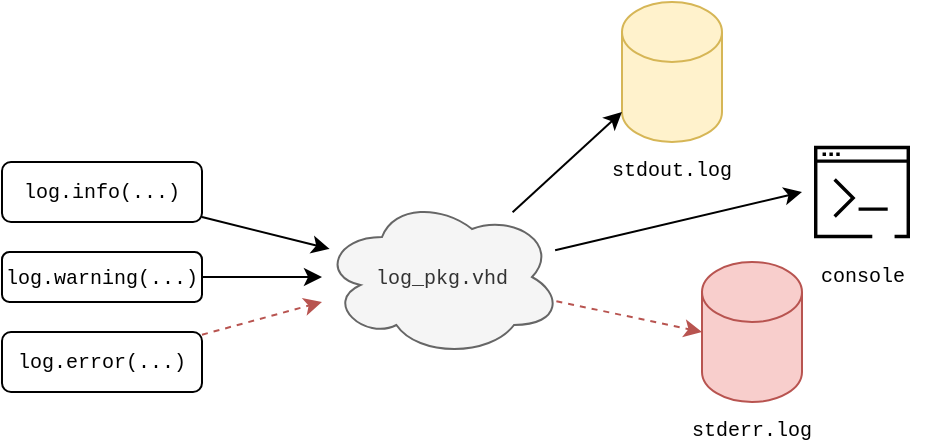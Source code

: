 <mxfile>
    <diagram id="6b7KEzJsmIcZ2QdaATh2" name="Page-1">
        <mxGraphModel dx="708" dy="450" grid="1" gridSize="10" guides="1" tooltips="1" connect="1" arrows="1" fold="1" page="1" pageScale="1" pageWidth="850" pageHeight="1100" math="0" shadow="0">
            <root>
                <mxCell id="0"/>
                <mxCell id="1" parent="0"/>
                <mxCell id="7" value="&lt;br&gt;&lt;br&gt;&lt;br&gt;&lt;br&gt;&lt;br&gt;&lt;br&gt;stderr.log" style="shape=cylinder3;whiteSpace=wrap;html=1;boundedLbl=1;backgroundOutline=1;size=15;fontSize=10;fontFamily=Courier New;fillColor=#f8cecc;strokeColor=#b85450;" vertex="1" parent="1">
                    <mxGeometry x="470" y="450" width="50" height="70" as="geometry"/>
                </mxCell>
                <mxCell id="21" style="edgeStyle=none;rounded=0;html=1;fontFamily=Courier New;fontSize=10;" edge="1" parent="1" source="12" target="18">
                    <mxGeometry relative="1" as="geometry"/>
                </mxCell>
                <mxCell id="12" value="log.info(...)" style="rounded=1;whiteSpace=wrap;html=1;fontSize=10;fontFamily=Courier New;" vertex="1" parent="1">
                    <mxGeometry x="120" y="400" width="100" height="30" as="geometry"/>
                </mxCell>
                <mxCell id="13" value="console" style="sketch=0;points=[[0,0,0],[0.25,0,0],[0.5,0,0],[0.75,0,0],[1,0,0],[0,1,0],[0.25,1,0],[0.5,1,0],[0.75,1,0],[1,1,0],[0,0.25,0],[0,0.5,0],[0,0.75,0],[1,0.25,0],[1,0.5,0],[1,0.75,0]];outlineConnect=0;gradientDirection=north;dashed=0;verticalLabelPosition=bottom;verticalAlign=top;align=center;html=1;fontSize=10;fontStyle=0;aspect=fixed;shape=mxgraph.aws4.resourceIcon;resIcon=mxgraph.aws4.command_line_interface;fontFamily=Courier New;" vertex="1" parent="1">
                    <mxGeometry x="520" y="385" width="60" height="60" as="geometry"/>
                </mxCell>
                <mxCell id="20" style="edgeStyle=none;rounded=0;html=1;fontFamily=Courier New;fontSize=10;" edge="1" parent="1" source="14" target="18">
                    <mxGeometry relative="1" as="geometry"/>
                </mxCell>
                <mxCell id="14" value="log.warning(...)" style="rounded=1;whiteSpace=wrap;html=1;fontSize=10;fontFamily=Courier New;" vertex="1" parent="1">
                    <mxGeometry x="120" y="445" width="100" height="25" as="geometry"/>
                </mxCell>
                <mxCell id="19" style="edgeStyle=none;rounded=0;html=1;fontFamily=Courier New;fontSize=10;dashed=1;fillColor=#f8cecc;strokeColor=#b85450;" edge="1" parent="1" source="15">
                    <mxGeometry relative="1" as="geometry">
                        <mxPoint x="280" y="470" as="targetPoint"/>
                    </mxGeometry>
                </mxCell>
                <mxCell id="15" value="log.error(...)" style="rounded=1;whiteSpace=wrap;html=1;fontSize=10;fontFamily=Courier New;" vertex="1" parent="1">
                    <mxGeometry x="120" y="485" width="100" height="30" as="geometry"/>
                </mxCell>
                <mxCell id="17" value="&lt;br&gt;&lt;br&gt;&lt;br&gt;&lt;br&gt;&lt;br&gt;&lt;br&gt;stdout.log" style="shape=cylinder3;whiteSpace=wrap;html=1;boundedLbl=1;backgroundOutline=1;size=15;fontSize=10;fontFamily=Courier New;fillColor=#fff2cc;strokeColor=#d6b656;" vertex="1" parent="1">
                    <mxGeometry x="430" y="320" width="50" height="70" as="geometry"/>
                </mxCell>
                <mxCell id="22" style="edgeStyle=none;rounded=0;html=1;entryX=0;entryY=0.5;entryDx=0;entryDy=0;entryPerimeter=0;fontFamily=Courier New;fontSize=10;dashed=1;fillColor=#f8cecc;strokeColor=#b85450;" edge="1" parent="1" source="18" target="7">
                    <mxGeometry relative="1" as="geometry">
                        <mxPoint x="410" y="480" as="sourcePoint"/>
                    </mxGeometry>
                </mxCell>
                <mxCell id="23" style="edgeStyle=none;rounded=0;html=1;entryX=0;entryY=1;entryDx=0;entryDy=-15;entryPerimeter=0;fontFamily=Courier New;fontSize=10;" edge="1" parent="1" source="18" target="17">
                    <mxGeometry relative="1" as="geometry"/>
                </mxCell>
                <mxCell id="24" style="edgeStyle=none;rounded=0;html=1;entryX=0;entryY=0.5;entryDx=0;entryDy=0;entryPerimeter=0;fontFamily=Courier New;fontSize=10;" edge="1" parent="1" source="18" target="13">
                    <mxGeometry relative="1" as="geometry"/>
                </mxCell>
                <mxCell id="18" value="log_pkg.vhd" style="ellipse;shape=cloud;whiteSpace=wrap;html=1;fontFamily=Courier New;fontSize=10;fillColor=#f5f5f5;fontColor=#333333;strokeColor=#666666;" vertex="1" parent="1">
                    <mxGeometry x="280" y="417.5" width="120" height="80" as="geometry"/>
                </mxCell>
            </root>
        </mxGraphModel>
    </diagram>
</mxfile>